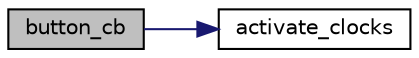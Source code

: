 digraph "button_cb"
{
  edge [fontname="Helvetica",fontsize="10",labelfontname="Helvetica",labelfontsize="10"];
  node [fontname="Helvetica",fontsize="10",shape=record];
  rankdir="LR";
  Node1 [label="button_cb",height=0.2,width=0.4,color="black", fillcolor="grey75", style="filled", fontcolor="black"];
  Node1 -> Node2 [color="midnightblue",fontsize="10",style="solid",fontname="Helvetica"];
  Node2 [label="activate_clocks",height=0.2,width=0.4,color="black", fillcolor="white", style="filled",URL="$group___p_w_r.html#gab4dea8df5ecbc778264a53ce68b79826",tooltip="Switch to power state. "];
}
